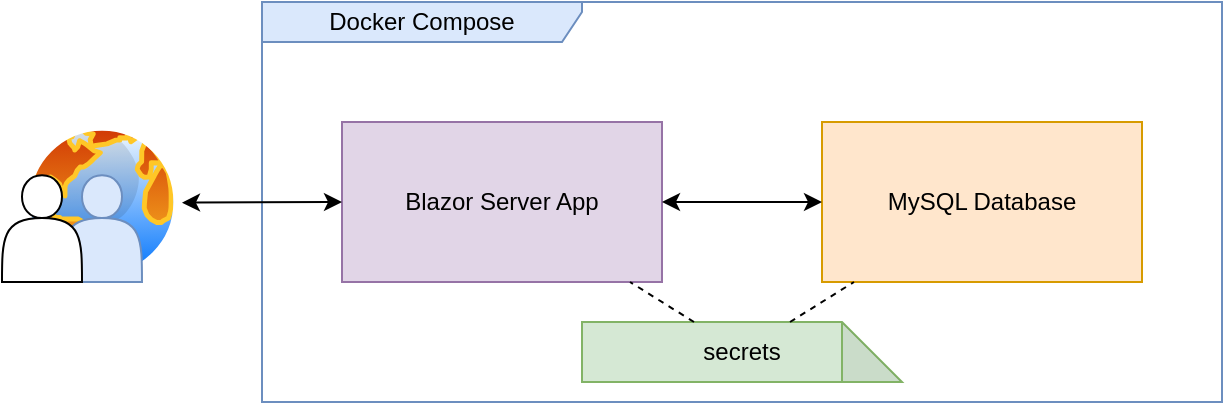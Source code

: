 <mxfile version="23.0.2" type="device" pages="3">
  <diagram name="System Architecture" id="z1TDnsmOLr7x7O0vx3t-">
    <mxGraphModel dx="989" dy="577" grid="1" gridSize="10" guides="1" tooltips="1" connect="1" arrows="1" fold="1" page="1" pageScale="1" pageWidth="1169" pageHeight="827" math="0" shadow="0">
      <root>
        <mxCell id="0" />
        <mxCell id="1" parent="0" />
        <mxCell id="HeQYOU4snvuXfs2xWqR2-1" value="Blazor Server App" style="rounded=0;whiteSpace=wrap;html=1;fillColor=#e1d5e7;strokeColor=#9673a6;" vertex="1" parent="1">
          <mxGeometry x="280" y="220" width="160" height="80" as="geometry" />
        </mxCell>
        <mxCell id="HeQYOU4snvuXfs2xWqR2-2" value="MySQL Database" style="rounded=0;whiteSpace=wrap;html=1;fillColor=#ffe6cc;strokeColor=#d79b00;" vertex="1" parent="1">
          <mxGeometry x="520" y="220" width="160" height="80" as="geometry" />
        </mxCell>
        <mxCell id="HeQYOU4snvuXfs2xWqR2-3" value="Docker Compose" style="shape=umlFrame;whiteSpace=wrap;html=1;pointerEvents=0;width=160;height=20;fillColor=#dae8fc;strokeColor=#6c8ebf;" vertex="1" parent="1">
          <mxGeometry x="240" y="160" width="480" height="200" as="geometry" />
        </mxCell>
        <mxCell id="HeQYOU4snvuXfs2xWqR2-4" value="" style="endArrow=classic;startArrow=classic;html=1;rounded=0;" edge="1" parent="1" source="HeQYOU4snvuXfs2xWqR2-1" target="HeQYOU4snvuXfs2xWqR2-2">
          <mxGeometry width="50" height="50" relative="1" as="geometry">
            <mxPoint x="460" y="259.66" as="sourcePoint" />
            <mxPoint x="500" y="259.66" as="targetPoint" />
          </mxGeometry>
        </mxCell>
        <mxCell id="HeQYOU4snvuXfs2xWqR2-9" value="" style="image;aspect=fixed;perimeter=ellipsePerimeter;html=1;align=center;shadow=0;dashed=0;spacingTop=3;image=img/lib/active_directory/internet_globe.svg;" vertex="1" parent="1">
          <mxGeometry x="120" y="220" width="80" height="80" as="geometry" />
        </mxCell>
        <mxCell id="HeQYOU4snvuXfs2xWqR2-12" value="" style="endArrow=classic;startArrow=classic;html=1;rounded=0;" edge="1" parent="1" source="HeQYOU4snvuXfs2xWqR2-9" target="HeQYOU4snvuXfs2xWqR2-1">
          <mxGeometry width="50" height="50" relative="1" as="geometry">
            <mxPoint x="120" y="260" as="sourcePoint" />
            <mxPoint x="280" y="260" as="targetPoint" />
          </mxGeometry>
        </mxCell>
        <mxCell id="HeQYOU4snvuXfs2xWqR2-14" value="" style="shape=actor;whiteSpace=wrap;html=1;fillColor=#dae8fc;strokeColor=#6c8ebf;" vertex="1" parent="1">
          <mxGeometry x="140" y="246.66" width="40" height="53.34" as="geometry" />
        </mxCell>
        <mxCell id="HeQYOU4snvuXfs2xWqR2-13" value="" style="shape=actor;whiteSpace=wrap;html=1;" vertex="1" parent="1">
          <mxGeometry x="110" y="246.66" width="40" height="53.34" as="geometry" />
        </mxCell>
        <mxCell id="XBojFRHUKfyCrmsZdCBT-1" value="secrets" style="shape=note;whiteSpace=wrap;html=1;backgroundOutline=1;darkOpacity=0.05;fillColor=#d5e8d4;strokeColor=#82b366;" vertex="1" parent="1">
          <mxGeometry x="400" y="320" width="160" height="30" as="geometry" />
        </mxCell>
        <mxCell id="XBojFRHUKfyCrmsZdCBT-3" value="" style="endArrow=none;dashed=1;html=1;rounded=0;" edge="1" parent="1" source="XBojFRHUKfyCrmsZdCBT-1" target="HeQYOU4snvuXfs2xWqR2-1">
          <mxGeometry width="50" height="50" relative="1" as="geometry">
            <mxPoint x="230" y="420" as="sourcePoint" />
            <mxPoint x="280" y="370" as="targetPoint" />
          </mxGeometry>
        </mxCell>
        <mxCell id="XBojFRHUKfyCrmsZdCBT-4" value="" style="endArrow=none;dashed=1;html=1;rounded=0;" edge="1" parent="1" source="XBojFRHUKfyCrmsZdCBT-1" target="HeQYOU4snvuXfs2xWqR2-2">
          <mxGeometry width="50" height="50" relative="1" as="geometry">
            <mxPoint x="466" y="330" as="sourcePoint" />
            <mxPoint x="434" y="310" as="targetPoint" />
          </mxGeometry>
        </mxCell>
      </root>
    </mxGraphModel>
  </diagram>
  <diagram id="hZJBOn3ly-7Z18oIwroK" name="Database">
    <mxGraphModel dx="1434" dy="836" grid="1" gridSize="10" guides="1" tooltips="1" connect="1" arrows="1" fold="1" page="1" pageScale="1" pageWidth="1169" pageHeight="827" math="0" shadow="0">
      <root>
        <mxCell id="0" />
        <mxCell id="1" parent="0" />
        <mxCell id="jB5h6VFgVxCB8XVxo2PA-1" value="Tasks" style="rounded=0;whiteSpace=wrap;html=1;" vertex="1" parent="1">
          <mxGeometry x="280" y="280" width="160" height="40" as="geometry" />
        </mxCell>
        <mxCell id="jB5h6VFgVxCB8XVxo2PA-2" value="Sessions" style="rounded=0;whiteSpace=wrap;html=1;" vertex="1" parent="1">
          <mxGeometry x="280" y="200" width="160" height="40" as="geometry" />
        </mxCell>
        <mxCell id="jB5h6VFgVxCB8XVxo2PA-3" value="Categories" style="rounded=0;whiteSpace=wrap;html=1;" vertex="1" parent="1">
          <mxGeometry x="480" y="200" width="160" height="40" as="geometry" />
        </mxCell>
        <mxCell id="jB5h6VFgVxCB8XVxo2PA-4" value="Users" style="rounded=0;whiteSpace=wrap;html=1;" vertex="1" parent="1">
          <mxGeometry x="280" y="120" width="160" height="40" as="geometry" />
        </mxCell>
        <mxCell id="jB5h6VFgVxCB8XVxo2PA-6" value="" style="endArrow=none;html=1;rounded=0;" edge="1" parent="1" source="jB5h6VFgVxCB8XVxo2PA-1" target="jB5h6VFgVxCB8XVxo2PA-2">
          <mxGeometry width="50" height="50" relative="1" as="geometry">
            <mxPoint x="330" y="430" as="sourcePoint" />
            <mxPoint x="380" y="380" as="targetPoint" />
          </mxGeometry>
        </mxCell>
        <mxCell id="jB5h6VFgVxCB8XVxo2PA-7" value="" style="endArrow=none;html=1;rounded=0;" edge="1" parent="1" source="jB5h6VFgVxCB8XVxo2PA-2" target="jB5h6VFgVxCB8XVxo2PA-3">
          <mxGeometry width="50" height="50" relative="1" as="geometry">
            <mxPoint x="240" y="340" as="sourcePoint" />
            <mxPoint x="290" y="290" as="targetPoint" />
          </mxGeometry>
        </mxCell>
        <mxCell id="jB5h6VFgVxCB8XVxo2PA-9" value="" style="endArrow=none;html=1;rounded=0;" edge="1" parent="1" source="jB5h6VFgVxCB8XVxo2PA-2" target="jB5h6VFgVxCB8XVxo2PA-4">
          <mxGeometry width="50" height="50" relative="1" as="geometry">
            <mxPoint x="190" y="200" as="sourcePoint" />
            <mxPoint x="240" y="150" as="targetPoint" />
          </mxGeometry>
        </mxCell>
      </root>
    </mxGraphModel>
  </diagram>
  <diagram id="9xVG6Wui0Kcao7y9IJzg" name="BLS">
    <mxGraphModel dx="1434" dy="836" grid="1" gridSize="10" guides="1" tooltips="1" connect="1" arrows="1" fold="1" page="1" pageScale="1" pageWidth="1169" pageHeight="827" math="0" shadow="0">
      <root>
        <mxCell id="0" />
        <mxCell id="1" parent="0" />
        <mxCell id="60nNkm3cWfP73y_ayC7Y-1" value="&lt;b&gt;SeriBLS&lt;/b&gt;&lt;br&gt;Blazor Server" style="rounded=0;whiteSpace=wrap;html=1;" vertex="1" parent="1">
          <mxGeometry x="360" y="80" width="160" height="80" as="geometry" />
        </mxCell>
        <mxCell id="60nNkm3cWfP73y_ayC7Y-2" value="&lt;b&gt;SeriLibServer&lt;br&gt;&lt;/b&gt;C# Class Library&lt;b&gt;&lt;br&gt;&lt;/b&gt;" style="rounded=0;whiteSpace=wrap;html=1;" vertex="1" parent="1">
          <mxGeometry x="120" y="240" width="160" height="80" as="geometry" />
        </mxCell>
        <mxCell id="60nNkm3cWfP73y_ayC7Y-3" value="&lt;b&gt;SeriLibShared&lt;/b&gt;&lt;br&gt;C# Class Library" style="rounded=0;whiteSpace=wrap;html=1;" vertex="1" parent="1">
          <mxGeometry x="360" y="240" width="160" height="80" as="geometry" />
        </mxCell>
        <mxCell id="60nNkm3cWfP73y_ayC7Y-4" value="&lt;b&gt;SeriLibRazor&lt;br&gt;&lt;/b&gt;Razor Library&lt;b&gt;&lt;br&gt;&lt;/b&gt;" style="rounded=0;whiteSpace=wrap;html=1;" vertex="1" parent="1">
          <mxGeometry x="600" y="240" width="160" height="80" as="geometry" />
        </mxCell>
        <mxCell id="60nNkm3cWfP73y_ayC7Y-10" value="" style="endArrow=classic;html=1;rounded=0;" edge="1" parent="1" source="60nNkm3cWfP73y_ayC7Y-2" target="60nNkm3cWfP73y_ayC7Y-3">
          <mxGeometry width="50" height="50" relative="1" as="geometry">
            <mxPoint x="240" y="420" as="sourcePoint" />
            <mxPoint x="290" y="370" as="targetPoint" />
          </mxGeometry>
        </mxCell>
        <mxCell id="60nNkm3cWfP73y_ayC7Y-11" value="" style="endArrow=classic;html=1;rounded=0;" edge="1" parent="1" source="60nNkm3cWfP73y_ayC7Y-4" target="60nNkm3cWfP73y_ayC7Y-3">
          <mxGeometry width="50" height="50" relative="1" as="geometry">
            <mxPoint x="610" y="420" as="sourcePoint" />
            <mxPoint x="660" y="370" as="targetPoint" />
          </mxGeometry>
        </mxCell>
        <mxCell id="60nNkm3cWfP73y_ayC7Y-12" value="" style="endArrow=classic;html=1;rounded=0;" edge="1" parent="1" source="60nNkm3cWfP73y_ayC7Y-1" target="60nNkm3cWfP73y_ayC7Y-2">
          <mxGeometry width="50" height="50" relative="1" as="geometry">
            <mxPoint x="330" y="270" as="sourcePoint" />
            <mxPoint x="370" y="270" as="targetPoint" />
            <Array as="points">
              <mxPoint x="360" y="200" />
              <mxPoint x="200" y="200" />
            </Array>
          </mxGeometry>
        </mxCell>
        <mxCell id="60nNkm3cWfP73y_ayC7Y-13" value="" style="endArrow=classic;html=1;rounded=0;" edge="1" parent="1" source="60nNkm3cWfP73y_ayC7Y-1" target="60nNkm3cWfP73y_ayC7Y-3">
          <mxGeometry width="50" height="50" relative="1" as="geometry">
            <mxPoint x="400" y="210" as="sourcePoint" />
            <mxPoint x="300" y="250" as="targetPoint" />
          </mxGeometry>
        </mxCell>
        <mxCell id="60nNkm3cWfP73y_ayC7Y-14" value="" style="endArrow=classic;html=1;rounded=0;" edge="1" parent="1" source="60nNkm3cWfP73y_ayC7Y-1" target="60nNkm3cWfP73y_ayC7Y-4">
          <mxGeometry width="50" height="50" relative="1" as="geometry">
            <mxPoint x="410" y="220" as="sourcePoint" />
            <mxPoint x="310" y="260" as="targetPoint" />
            <Array as="points">
              <mxPoint x="520" y="200" />
              <mxPoint x="680" y="200" />
            </Array>
          </mxGeometry>
        </mxCell>
        <mxCell id="60nNkm3cWfP73y_ayC7Y-15" value="&lt;b&gt;TestsServer&lt;/b&gt;&lt;br&gt;xUnit" style="rounded=0;whiteSpace=wrap;html=1;" vertex="1" parent="1">
          <mxGeometry x="120" y="400" width="160" height="80" as="geometry" />
        </mxCell>
        <mxCell id="60nNkm3cWfP73y_ayC7Y-16" value="&lt;b&gt;TestsShared&lt;/b&gt;&lt;br&gt;xUnit" style="rounded=0;whiteSpace=wrap;html=1;" vertex="1" parent="1">
          <mxGeometry x="360" y="400" width="160" height="80" as="geometry" />
        </mxCell>
        <mxCell id="60nNkm3cWfP73y_ayC7Y-17" value="&lt;b&gt;TestsRazor&lt;/b&gt;&lt;br&gt;bUnit" style="rounded=0;whiteSpace=wrap;html=1;" vertex="1" parent="1">
          <mxGeometry x="600" y="400" width="160" height="80" as="geometry" />
        </mxCell>
        <mxCell id="60nNkm3cWfP73y_ayC7Y-18" value="" style="endArrow=classic;html=1;rounded=0;" edge="1" parent="1" source="60nNkm3cWfP73y_ayC7Y-15" target="60nNkm3cWfP73y_ayC7Y-2">
          <mxGeometry width="50" height="50" relative="1" as="geometry">
            <mxPoint x="250" y="540" as="sourcePoint" />
            <mxPoint x="300" y="490" as="targetPoint" />
          </mxGeometry>
        </mxCell>
        <mxCell id="60nNkm3cWfP73y_ayC7Y-19" value="" style="endArrow=classic;html=1;rounded=0;" edge="1" parent="1" source="60nNkm3cWfP73y_ayC7Y-16" target="60nNkm3cWfP73y_ayC7Y-3">
          <mxGeometry width="50" height="50" relative="1" as="geometry">
            <mxPoint x="210" y="410" as="sourcePoint" />
            <mxPoint x="210" y="330" as="targetPoint" />
          </mxGeometry>
        </mxCell>
        <mxCell id="60nNkm3cWfP73y_ayC7Y-20" value="" style="endArrow=classic;html=1;rounded=0;" edge="1" parent="1" source="60nNkm3cWfP73y_ayC7Y-17" target="60nNkm3cWfP73y_ayC7Y-4">
          <mxGeometry width="50" height="50" relative="1" as="geometry">
            <mxPoint x="220" y="420" as="sourcePoint" />
            <mxPoint x="220" y="340" as="targetPoint" />
          </mxGeometry>
        </mxCell>
        <mxCell id="60nNkm3cWfP73y_ayC7Y-21" value="" style="endArrow=classic;html=1;rounded=0;" edge="1" parent="1" source="60nNkm3cWfP73y_ayC7Y-17" target="60nNkm3cWfP73y_ayC7Y-3">
          <mxGeometry width="50" height="50" relative="1" as="geometry">
            <mxPoint x="690" y="410" as="sourcePoint" />
            <mxPoint x="690" y="330" as="targetPoint" />
            <Array as="points">
              <mxPoint x="640" y="360" />
              <mxPoint x="480" y="360" />
            </Array>
          </mxGeometry>
        </mxCell>
        <mxCell id="60nNkm3cWfP73y_ayC7Y-22" value="" style="endArrow=classic;html=1;rounded=0;" edge="1" parent="1" source="60nNkm3cWfP73y_ayC7Y-15" target="60nNkm3cWfP73y_ayC7Y-3">
          <mxGeometry width="50" height="50" relative="1" as="geometry">
            <mxPoint x="650" y="410" as="sourcePoint" />
            <mxPoint x="490" y="330" as="targetPoint" />
            <Array as="points">
              <mxPoint x="240" y="360" />
              <mxPoint x="400" y="360" />
            </Array>
          </mxGeometry>
        </mxCell>
        <mxCell id="bABqFN9MCW6Y2-lSQ5AX-1" value="&lt;b&gt;TestsE2E&lt;/b&gt;&lt;br&gt;Playwright" style="rounded=0;whiteSpace=wrap;html=1;" vertex="1" parent="1">
          <mxGeometry x="600" y="80" width="160" height="80" as="geometry" />
        </mxCell>
        <mxCell id="bABqFN9MCW6Y2-lSQ5AX-2" value="" style="endArrow=classic;html=1;rounded=0;" edge="1" parent="1" source="bABqFN9MCW6Y2-lSQ5AX-1" target="60nNkm3cWfP73y_ayC7Y-1">
          <mxGeometry width="50" height="50" relative="1" as="geometry">
            <mxPoint x="840" y="70" as="sourcePoint" />
            <mxPoint x="890" y="20" as="targetPoint" />
          </mxGeometry>
        </mxCell>
      </root>
    </mxGraphModel>
  </diagram>
</mxfile>
